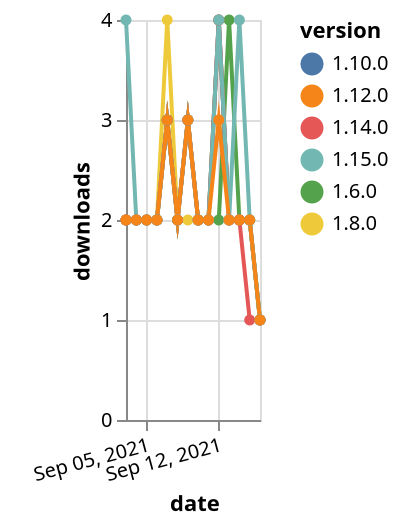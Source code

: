 {"$schema": "https://vega.github.io/schema/vega-lite/v5.json", "description": "A simple bar chart with embedded data.", "data": {"values": [{"date": "2021-09-03", "total": 2356, "delta": 2, "version": "1.6.0"}, {"date": "2021-09-04", "total": 2358, "delta": 2, "version": "1.6.0"}, {"date": "2021-09-05", "total": 2360, "delta": 2, "version": "1.6.0"}, {"date": "2021-09-06", "total": 2362, "delta": 2, "version": "1.6.0"}, {"date": "2021-09-07", "total": 2365, "delta": 3, "version": "1.6.0"}, {"date": "2021-09-08", "total": 2367, "delta": 2, "version": "1.6.0"}, {"date": "2021-09-09", "total": 2370, "delta": 3, "version": "1.6.0"}, {"date": "2021-09-10", "total": 2372, "delta": 2, "version": "1.6.0"}, {"date": "2021-09-11", "total": 2374, "delta": 2, "version": "1.6.0"}, {"date": "2021-09-12", "total": 2376, "delta": 2, "version": "1.6.0"}, {"date": "2021-09-13", "total": 2380, "delta": 4, "version": "1.6.0"}, {"date": "2021-09-14", "total": 2382, "delta": 2, "version": "1.6.0"}, {"date": "2021-09-15", "total": 2384, "delta": 2, "version": "1.6.0"}, {"date": "2021-09-16", "total": 2385, "delta": 1, "version": "1.6.0"}, {"date": "2021-09-03", "total": 2458, "delta": 2, "version": "1.8.0"}, {"date": "2021-09-04", "total": 2460, "delta": 2, "version": "1.8.0"}, {"date": "2021-09-05", "total": 2462, "delta": 2, "version": "1.8.0"}, {"date": "2021-09-06", "total": 2464, "delta": 2, "version": "1.8.0"}, {"date": "2021-09-07", "total": 2468, "delta": 4, "version": "1.8.0"}, {"date": "2021-09-08", "total": 2470, "delta": 2, "version": "1.8.0"}, {"date": "2021-09-09", "total": 2472, "delta": 2, "version": "1.8.0"}, {"date": "2021-09-10", "total": 2474, "delta": 2, "version": "1.8.0"}, {"date": "2021-09-11", "total": 2476, "delta": 2, "version": "1.8.0"}, {"date": "2021-09-12", "total": 2480, "delta": 4, "version": "1.8.0"}, {"date": "2021-09-13", "total": 2482, "delta": 2, "version": "1.8.0"}, {"date": "2021-09-14", "total": 2484, "delta": 2, "version": "1.8.0"}, {"date": "2021-09-15", "total": 2486, "delta": 2, "version": "1.8.0"}, {"date": "2021-09-16", "total": 2487, "delta": 1, "version": "1.8.0"}, {"date": "2021-09-03", "total": 2139, "delta": 2, "version": "1.10.0"}, {"date": "2021-09-04", "total": 2141, "delta": 2, "version": "1.10.0"}, {"date": "2021-09-05", "total": 2143, "delta": 2, "version": "1.10.0"}, {"date": "2021-09-06", "total": 2145, "delta": 2, "version": "1.10.0"}, {"date": "2021-09-07", "total": 2148, "delta": 3, "version": "1.10.0"}, {"date": "2021-09-08", "total": 2150, "delta": 2, "version": "1.10.0"}, {"date": "2021-09-09", "total": 2153, "delta": 3, "version": "1.10.0"}, {"date": "2021-09-10", "total": 2155, "delta": 2, "version": "1.10.0"}, {"date": "2021-09-11", "total": 2157, "delta": 2, "version": "1.10.0"}, {"date": "2021-09-12", "total": 2161, "delta": 4, "version": "1.10.0"}, {"date": "2021-09-13", "total": 2163, "delta": 2, "version": "1.10.0"}, {"date": "2021-09-14", "total": 2165, "delta": 2, "version": "1.10.0"}, {"date": "2021-09-15", "total": 2167, "delta": 2, "version": "1.10.0"}, {"date": "2021-09-16", "total": 2168, "delta": 1, "version": "1.10.0"}, {"date": "2021-09-03", "total": 1490, "delta": 2, "version": "1.14.0"}, {"date": "2021-09-04", "total": 1492, "delta": 2, "version": "1.14.0"}, {"date": "2021-09-05", "total": 1494, "delta": 2, "version": "1.14.0"}, {"date": "2021-09-06", "total": 1496, "delta": 2, "version": "1.14.0"}, {"date": "2021-09-07", "total": 1499, "delta": 3, "version": "1.14.0"}, {"date": "2021-09-08", "total": 1501, "delta": 2, "version": "1.14.0"}, {"date": "2021-09-09", "total": 1504, "delta": 3, "version": "1.14.0"}, {"date": "2021-09-10", "total": 1506, "delta": 2, "version": "1.14.0"}, {"date": "2021-09-11", "total": 1508, "delta": 2, "version": "1.14.0"}, {"date": "2021-09-12", "total": 1512, "delta": 4, "version": "1.14.0"}, {"date": "2021-09-13", "total": 1514, "delta": 2, "version": "1.14.0"}, {"date": "2021-09-14", "total": 1516, "delta": 2, "version": "1.14.0"}, {"date": "2021-09-15", "total": 1517, "delta": 1, "version": "1.14.0"}, {"date": "2021-09-16", "total": 1518, "delta": 1, "version": "1.14.0"}, {"date": "2021-09-03", "total": 1028, "delta": 4, "version": "1.15.0"}, {"date": "2021-09-04", "total": 1030, "delta": 2, "version": "1.15.0"}, {"date": "2021-09-05", "total": 1032, "delta": 2, "version": "1.15.0"}, {"date": "2021-09-06", "total": 1034, "delta": 2, "version": "1.15.0"}, {"date": "2021-09-07", "total": 1037, "delta": 3, "version": "1.15.0"}, {"date": "2021-09-08", "total": 1039, "delta": 2, "version": "1.15.0"}, {"date": "2021-09-09", "total": 1042, "delta": 3, "version": "1.15.0"}, {"date": "2021-09-10", "total": 1044, "delta": 2, "version": "1.15.0"}, {"date": "2021-09-11", "total": 1046, "delta": 2, "version": "1.15.0"}, {"date": "2021-09-12", "total": 1050, "delta": 4, "version": "1.15.0"}, {"date": "2021-09-13", "total": 1052, "delta": 2, "version": "1.15.0"}, {"date": "2021-09-14", "total": 1056, "delta": 4, "version": "1.15.0"}, {"date": "2021-09-15", "total": 1058, "delta": 2, "version": "1.15.0"}, {"date": "2021-09-16", "total": 1059, "delta": 1, "version": "1.15.0"}, {"date": "2021-09-03", "total": 1642, "delta": 2, "version": "1.12.0"}, {"date": "2021-09-04", "total": 1644, "delta": 2, "version": "1.12.0"}, {"date": "2021-09-05", "total": 1646, "delta": 2, "version": "1.12.0"}, {"date": "2021-09-06", "total": 1648, "delta": 2, "version": "1.12.0"}, {"date": "2021-09-07", "total": 1651, "delta": 3, "version": "1.12.0"}, {"date": "2021-09-08", "total": 1653, "delta": 2, "version": "1.12.0"}, {"date": "2021-09-09", "total": 1656, "delta": 3, "version": "1.12.0"}, {"date": "2021-09-10", "total": 1658, "delta": 2, "version": "1.12.0"}, {"date": "2021-09-11", "total": 1660, "delta": 2, "version": "1.12.0"}, {"date": "2021-09-12", "total": 1663, "delta": 3, "version": "1.12.0"}, {"date": "2021-09-13", "total": 1665, "delta": 2, "version": "1.12.0"}, {"date": "2021-09-14", "total": 1667, "delta": 2, "version": "1.12.0"}, {"date": "2021-09-15", "total": 1669, "delta": 2, "version": "1.12.0"}, {"date": "2021-09-16", "total": 1670, "delta": 1, "version": "1.12.0"}]}, "width": "container", "mark": {"type": "line", "point": {"filled": true}}, "encoding": {"x": {"field": "date", "type": "temporal", "timeUnit": "yearmonthdate", "title": "date", "axis": {"labelAngle": -15}}, "y": {"field": "delta", "type": "quantitative", "title": "downloads"}, "color": {"field": "version", "type": "nominal"}, "tooltip": {"field": "delta"}}}
